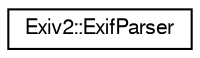 digraph "Graphical Class Hierarchy"
{
  edge [fontname="FreeSans",fontsize="10",labelfontname="FreeSans",labelfontsize="10"];
  node [fontname="FreeSans",fontsize="10",shape=record];
  rankdir="LR";
  Node1 [label="Exiv2::ExifParser",height=0.2,width=0.4,color="black", fillcolor="white", style="filled",URL="$classExiv2_1_1ExifParser.html",tooltip="Stateless parser class for Exif data. Images use this class to decode and encode binary Exif data..."];
}
